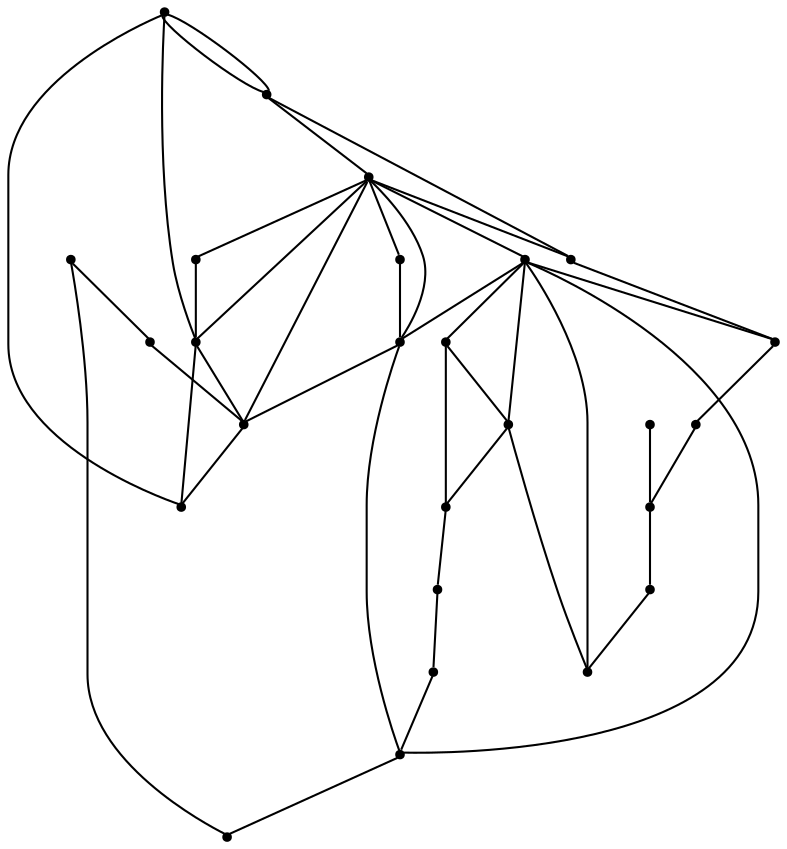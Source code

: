 graph {
  node [shape=point,comment="{\"directed\":false,\"doi\":\"10.1007/978-3-031-22203-0_17\",\"figure\":\"6 (1)\"}"]

  v0 [pos="889.6666966028852,740.9218417356683"]
  v1 [pos="907.4987329894905,701.7078538479223"]
  v2 [pos="921.5176263204233,646.1996608006166"]
  v3 [pos="879.6484685714158,580.7733222693755"]
  v4 [pos="851.7606869868995,566.4378707224688"]
  v5 [pos="819.0387867121531,548.8103599613605"]
  v6 [pos="786.137694276334,528.7240423993801"]
  v7 [pos="757.6331686285655,511.17970426927263"]
  v8 [pos="722.9693416657428,491.46855377373356"]
  v9 [pos="666.985399251914,467.0066436395591"]
  v10 [pos="588.75625708641,452.4211654985428"]
  v11 [pos="520.4079045360733,459.25543769633225"]
  v12 [pos="479.2888357622303,472.46576956974593"]
  v13 [pos="446.3169376233046,489.4682138455803"]
  v14 [pos="408.8776351990126,520.0144435704923"]
  v15 [pos="387.49087908625904,547.6851131125907"]
  v16 [pos="370.40899526323585,584.2322354466858"]
  v17 [pos="360.5282771850383,650.4086537602556"]
  v18 [pos="764.5259623417652,726.4197905762062"]
  v19 [pos="577.3252851789464,709.0837655494312"]
  v20 [pos="690.7766877914961,639.8653146157695"]
  v21 [pos="612.0850034756575,660.6599984693014"]
  v22 [pos="611.8224468989828,547.1850599243716"]
  v23 [pos="589.8481338067006,780.0526569924134"]
  v24 [pos="578.4212951463874,631.6558961503774"]
  v25 [pos="485.0939416421551,539.0171005992032"]

  v0 -- v17 [id="-1",pos="889.6666966028852,740.9218417356683 886.0517753825421,748.0869779959952 881.9077115385905,755.9499631936811 877.3730842209318,764.2169822932108 814.413047266719,868.1490060082847 736.2381460215113,910.6135939700087 633.6634150793525,914.2808202506513 531.0929445611795,917.9895056715177 404.12270793447317,882.8176567803018 368.4420385842433,713.8762386788437 363.1783924904014,691.0231548079361 360.67168716724416,669.8744805136448 360.5282771850383,650.4086537602556"]
  v1 -- v0 [id="-2",pos="907.4987329894905,701.7078538479223 903.0010847718604,713.1275453548392 897.105111773478,726.1588100539092 889.6666966028852,740.9218417356683"]
  v2 -- v1 [id="-3",pos="921.5176263204233,646.1996608006166 920.841799504005,660.7487446238632 916.528759109981,678.7821374403891 907.4987329894905,701.7078538479223"]
  v3 -- v2 [id="-4",pos="879.6484685714158,580.7733222693755 905.2539122042767,595.1992947448638 923.1226542830246,611.8010472342753 921.5176263204233,646.1996608006166"]
  v4 -- v3 [id="-5",pos="851.7606869868995,566.4378707224688 861.642869661527,571.3364693658721 871.0830436245899,575.9284344613396 879.6484685714158,580.7733222693755"]
  v4 -- v5 [id="-6",pos="851.7606869868995,566.4378707224688 846.1376575893568,563.5912754587883 840.3595875679919,560.664626829168 834.5246012509589,557.5198952026101 829.4120974315108,554.7675821180999 824.255922346113,551.8478485711697 819.0387867121531,548.8103599613605"]
  v0 -- v17 [id="-8",pos="889.6666966028852,740.9218417356683 840.7079125823691,750.3615243268807 810.7582536049895,765.9132148630231 781.6912105803904,778.5942109185332 735.362978628735,798.7637011115144 691.2809439438405,811.6407065845408 656.9505110550078,814.1826860164138 622.6200145777576,816.7246654482865 598.0411198965693,808.9318731895593 568.5905893587093,790.8043092402318 539.135861985281,772.6347774495737 504.8054290964485,744.1724418096461 470.08739300753837,718.6687118082561 435.3693569186282,693.123268316089 400.26374942384933,670.5781439532367 373.29698248126937,656.5761459819939 368.8690164301317,654.2701593429138 364.6603746104581,652.1933797125239 360.5282771850383,650.4086537602556"]
  v6 -- v5 [id="-9",pos="786.137694276334,528.7240423993801 797.3913066651284,535.7207407345301 808.3306277915046,542.5307988738389 819.0387867121531,548.8103599613605"]
  v7 -- v6 [id="-10",pos="757.6331686285655,511.17970426927263 767.3824740535608,517.0163544689237 776.8693427687606,522.9326107016634 786.137694276334,528.7240423993801"]
  v8 -- v7 [id="-11",pos="722.9693416657428,491.46855377373356 734.8974325159113,497.76607997956137 746.4370880225225,504.4229342090032 757.6331686285655,511.17970426927263"]
  v9 -- v8 [id="-12",pos="666.985399251914,467.0066436395591 686.6739691810346,473.70568522445865 705.254424038458,482.1793990036042 722.9693416657428,491.46855377373356"]
  v10 -- v9 [id="-13",pos="588.75625708641,452.4211654985428 616.8271945251757,453.3457383432162 642.744681619809,458.8192684482142 666.985399251914,467.0066436395591"]
  v10 -- v11 [id="-14",pos="588.75625708641,452.4211654985428 584.7033251214687,452.30198908981856 580.5249823193755,452.2672116061676 576.3001127088207,452.3378021046268 558.2032496536186,452.6401599050473 539.2527307842536,454.87577221140964 520.4079045360733,459.25543769633225"]
  v25 -- v13 [id="-15",pos="485.0939416421551,539.0171005992032 446.3169376233046,489.4682138455803 446.3169376233046,489.4682138455803 446.3169376233046,489.4682138455803"]
  v19 -- v2 [id="-16",pos="577.3252851789464,709.0837655494312 921.5176263204233,646.1996608006166 921.5176263204233,646.1996608006166 921.5176263204233,646.1996608006166"]
  v19 -- v23 [id="-17",pos="577.3252851789464,709.0837655494312 589.8481338067006,780.0526569924134 589.8481338067006,780.0526569924134 589.8481338067006,780.0526569924134"]
  v19 -- v24 [id="-18",pos="577.3252851789464,709.0837655494312 578.4212951463874,631.6558961503774 578.4212951463874,631.6558961503774 578.4212951463874,631.6558961503774"]
  v19 -- v21 [id="-19",pos="577.3252851789464,709.0837655494312 612.0850034756575,660.6599984693014 612.0850034756575,660.6599984693014 612.0850034756575,660.6599984693014"]
  v24 -- v15 [id="-20",pos="578.4212951463874,631.6558961503774 387.49087908625904,547.6851131125907 387.49087908625904,547.6851131125907 387.49087908625904,547.6851131125907"]
  v24 -- v10 [id="-21",pos="578.4212951463874,631.6558961503774 588.75625708641,452.4211654985428 588.75625708641,452.4211654985428 588.75625708641,452.4211654985428"]
  v24 -- v6 [id="-22",pos="578.4212951463874,631.6558961503774 786.137694276334,528.7240423993801 786.137694276334,528.7240423993801 786.137694276334,528.7240423993801"]
  v24 -- v11 [id="-23",pos="578.4212951463874,631.6558961503774 520.4079045360733,459.25543769633225 520.4079045360733,459.25543769633225 520.4079045360733,459.25543769633225"]
  v24 -- v22 [id="-24",pos="578.4212951463874,631.6558961503774 611.8224468989828,547.1850599243716 611.8224468989828,547.1850599243716 611.8224468989828,547.1850599243716"]
  v24 -- v20 [id="-25",pos="578.4212951463874,631.6558961503774 690.7766877914961,639.8653146157695 690.7766877914961,639.8653146157695 690.7766877914961,639.8653146157695"]
  v23 -- v18 [id="-26",pos="589.8481338067006,780.0526569924134 764.5259623417652,726.4197905762062 764.5259623417652,726.4197905762062 764.5259623417652,726.4197905762062"]
  v22 -- v9 [id="-27",pos="611.8224468989828,547.1850599243716 666.985399251914,467.0066436395591 666.985399251914,467.0066436395591 666.985399251914,467.0066436395591"]
  v22 -- v10 [id="-28",pos="611.8224468989828,547.1850599243716 588.75625708641,452.4211654985428 588.75625708641,452.4211654985428 588.75625708641,452.4211654985428"]
  v21 -- v20 [id="-29",pos="612.0850034756575,660.6599984693014 690.7766877914961,639.8653146157695 690.7766877914961,639.8653146157695 690.7766877914961,639.8653146157695"]
  v20 -- v19 [id="-30",pos="690.7766877914961,639.8653146157695 577.3252851789464,709.0837655494312 577.3252851789464,709.0837655494312 577.3252851789464,709.0837655494312"]
  v20 -- v6 [id="-31",pos="690.7766877914961,639.8653146157695 786.137694276334,528.7240423993801 786.137694276334,528.7240423993801 786.137694276334,528.7240423993801"]
  v20 -- v2 [id="-32",pos="690.7766877914961,639.8653146157695 921.5176263204233,646.1996608006166 921.5176263204233,646.1996608006166 921.5176263204233,646.1996608006166"]
  v18 -- v2 [id="-33",pos="764.5259623417652,726.4197905762062 921.5176263204233,646.1996608006166 921.5176263204233,646.1996608006166 921.5176263204233,646.1996608006166"]
  v18 -- v0 [id="-34",pos="764.5259623417652,726.4197905762062 889.6666966028852,740.9218417356683 889.6666966028852,740.9218417356683 889.6666966028852,740.9218417356683"]
  v18 -- v19 [id="-35",pos="764.5259623417652,726.4197905762062 577.3252851789464,709.0837655494312 577.3252851789464,709.0837655494312 577.3252851789464,709.0837655494312"]
  v18 -- v1 [id="-36",pos="764.5259623417652,726.4197905762062 907.4987329894905,701.7078538479223 907.4987329894905,701.7078538479223 907.4987329894905,701.7078538479223"]
  v17 -- v19 [id="-38",pos="360.5282771850383,650.4086537602556 577.3252851789464,709.0837655494312 577.3252851789464,709.0837655494312 577.3252851789464,709.0837655494312"]
  v19 -- v16 [id="-39",pos="577.3252851789464,709.0837655494312 370.40899526323585,584.2322354466858 370.40899526323585,584.2322354466858 370.40899526323585,584.2322354466858"]
  v17 -- v16 [id="-40",pos="360.5282771850383,650.4086537602556 360.34486417500796,625.7556847503911 363.9120250828328,603.7405844938552 370.40899526323585,584.2322354466858"]
  v16 -- v15 [id="-41",pos="370.40899526323585,584.2322354466858 374.85624072761453,570.8915579142047 380.6291599973358,558.7436138119969 387.49087908625904,547.6851131125907"]
  v15 -- v14 [id="-42",pos="387.49087908625904,547.6851131125907 393.7752713942277,537.5725038525616 400.95691847432386,528.3662373968399 408.8776351990126,520.0144435704923"]
  v14 -- v13 [id="-43",pos="408.8776351990126,520.0144435704923 420.06290293989673,508.1808577781741 432.72056881179594,498.0419980864648 446.3169376233046,489.4682138455803"]
  v13 -- v12 [id="-44",pos="446.3169376233046,489.4682138455803 456.8257113310189,482.87728991050403 467.88963296338284,477.2125754685453 479.2888357622303,472.46576956974593"]
  v12 -- v11 [id="-45",pos="479.2888357622303,472.46576956974593 492.670568034333,466.8305043332755 506.51209113691806,462.45468466278146 520.4079045360733,459.25543769633225"]
}